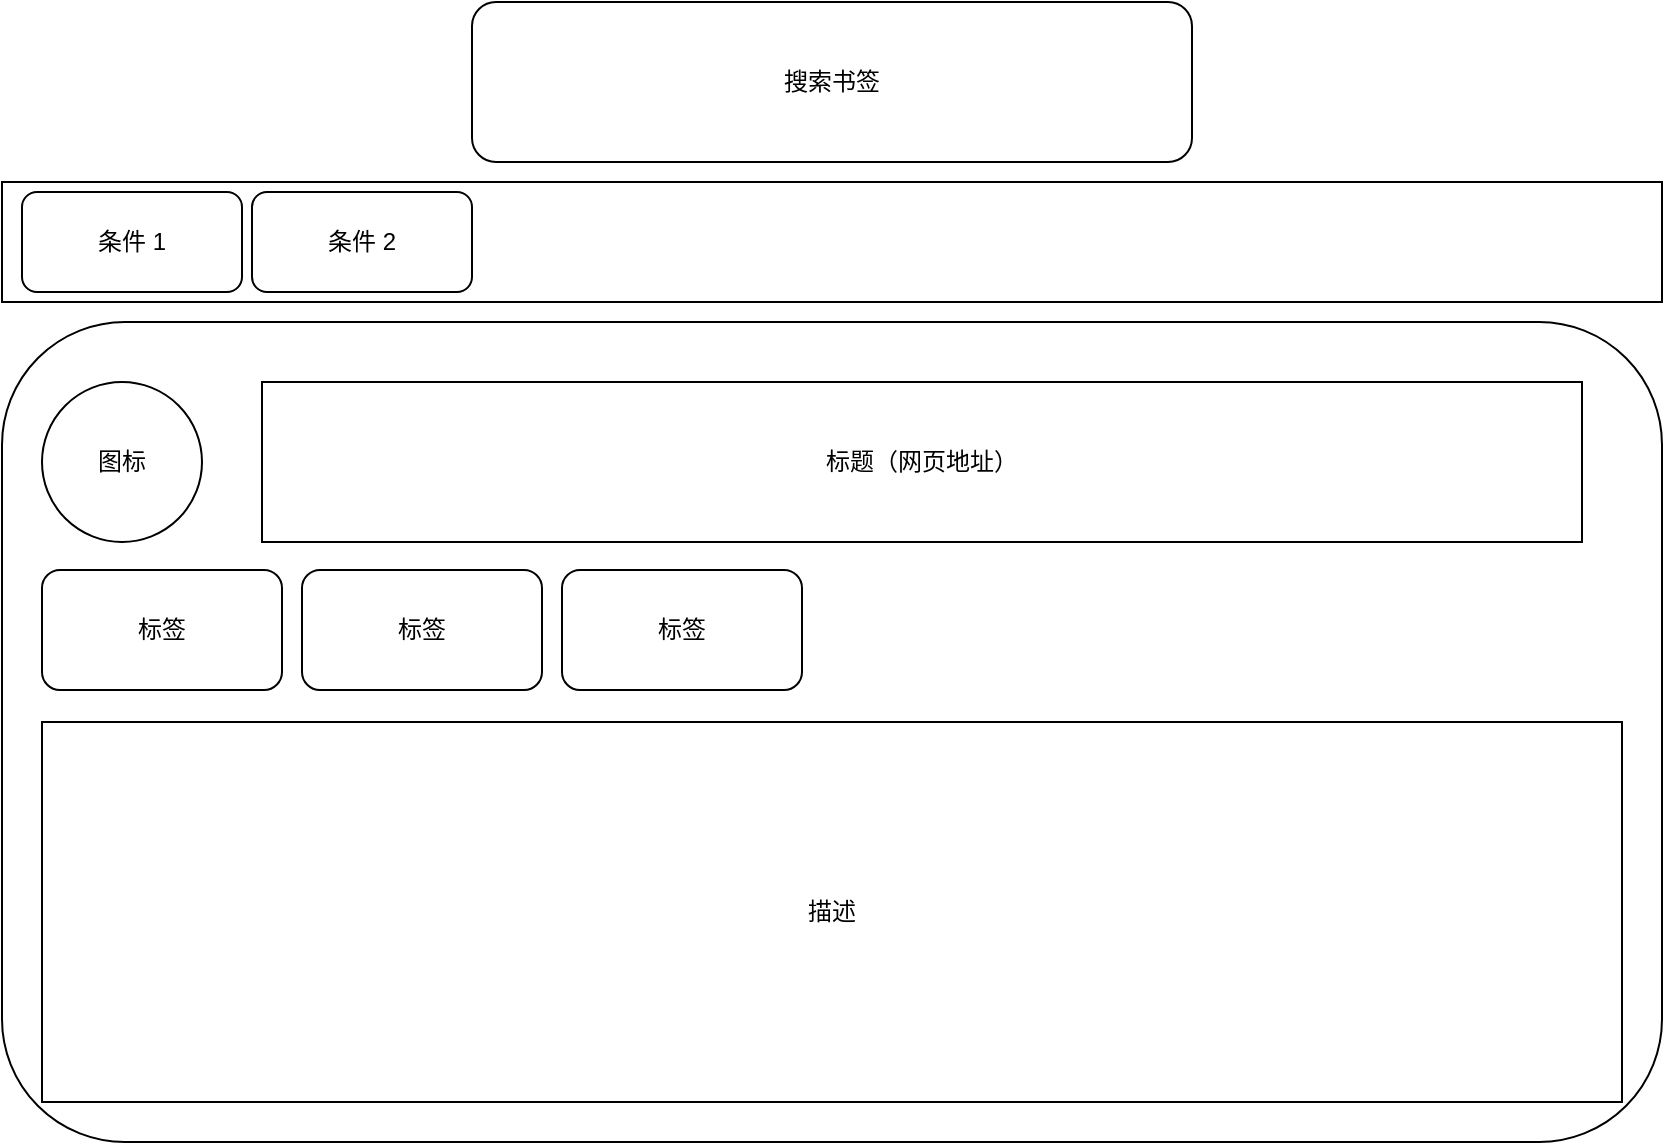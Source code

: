 <mxfile version="15.5.8" type="github">
  <diagram id="aRK7ry7Vw7kddJRDzl9W" name="UI">
    <mxGraphModel dx="1248" dy="677" grid="1" gridSize="10" guides="1" tooltips="1" connect="1" arrows="1" fold="1" page="1" pageScale="1" pageWidth="850" pageHeight="1100" math="0" shadow="0">
      <root>
        <mxCell id="0" />
        <mxCell id="1" parent="0" />
        <mxCell id="YDp-9JB8X0HaDfjWAzUJ-1" value="搜索书签" style="rounded=1;whiteSpace=wrap;html=1;perimeter=rectanglePerimeter;sketch=0;" parent="1" vertex="1">
          <mxGeometry x="245" y="50" width="360" height="80" as="geometry" />
        </mxCell>
        <mxCell id="YDp-9JB8X0HaDfjWAzUJ-2" value="" style="rounded=1;whiteSpace=wrap;html=1;sketch=0;" parent="1" vertex="1">
          <mxGeometry x="10" y="210" width="830" height="410" as="geometry" />
        </mxCell>
        <mxCell id="YDp-9JB8X0HaDfjWAzUJ-4" value="图标" style="ellipse;whiteSpace=wrap;html=1;aspect=fixed;rounded=1;sketch=0;" parent="1" vertex="1">
          <mxGeometry x="30" y="240" width="80" height="80" as="geometry" />
        </mxCell>
        <mxCell id="YDp-9JB8X0HaDfjWAzUJ-5" value="标题（网页地址）" style="rounded=0;whiteSpace=wrap;html=1;sketch=0;" parent="1" vertex="1">
          <mxGeometry x="140" y="240" width="660" height="80" as="geometry" />
        </mxCell>
        <mxCell id="YDp-9JB8X0HaDfjWAzUJ-6" value="描述" style="rounded=0;whiteSpace=wrap;html=1;sketch=0;" parent="1" vertex="1">
          <mxGeometry x="30" y="410" width="790" height="190" as="geometry" />
        </mxCell>
        <mxCell id="YDp-9JB8X0HaDfjWAzUJ-7" value="标签" style="rounded=1;whiteSpace=wrap;html=1;sketch=0;" parent="1" vertex="1">
          <mxGeometry x="30" y="334" width="120" height="60" as="geometry" />
        </mxCell>
        <mxCell id="YDp-9JB8X0HaDfjWAzUJ-8" value="标签" style="rounded=1;whiteSpace=wrap;html=1;sketch=0;" parent="1" vertex="1">
          <mxGeometry x="160" y="334" width="120" height="60" as="geometry" />
        </mxCell>
        <mxCell id="YDp-9JB8X0HaDfjWAzUJ-9" value="标签" style="rounded=1;whiteSpace=wrap;html=1;sketch=0;" parent="1" vertex="1">
          <mxGeometry x="290" y="334" width="120" height="60" as="geometry" />
        </mxCell>
        <mxCell id="a0bvIMuQHCZFfHdGPn6T-1" value="" style="rounded=0;whiteSpace=wrap;html=1;" vertex="1" parent="1">
          <mxGeometry x="10" y="140" width="830" height="60" as="geometry" />
        </mxCell>
        <mxCell id="a0bvIMuQHCZFfHdGPn6T-2" value="条件 1" style="rounded=1;whiteSpace=wrap;html=1;sketch=0;" vertex="1" parent="1">
          <mxGeometry x="20" y="145" width="110" height="50" as="geometry" />
        </mxCell>
        <mxCell id="a0bvIMuQHCZFfHdGPn6T-3" value="条件 2" style="rounded=1;whiteSpace=wrap;html=1;sketch=0;" vertex="1" parent="1">
          <mxGeometry x="135" y="145" width="110" height="50" as="geometry" />
        </mxCell>
      </root>
    </mxGraphModel>
  </diagram>
</mxfile>
